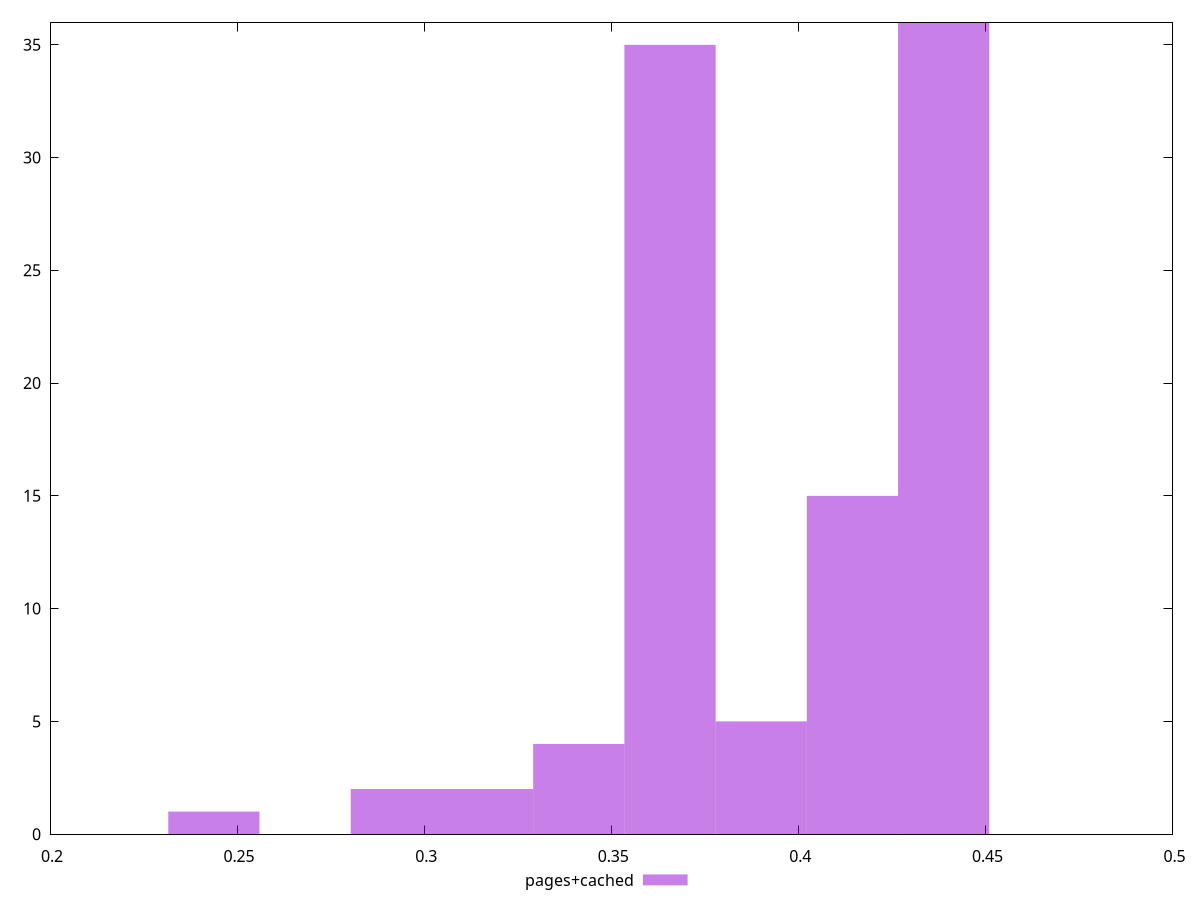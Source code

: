 $_pagesCached <<EOF
0.3900841743413089 5
0.36570391344497705 35
0.4144644352376407 15
0.29256313075598167 2
0.4388446961339725 36
0.3413236525486453 4
0.24380260896331804 1
0.31694339165231344 2
EOF
set key outside below
set terminal pngcairo
set output "report_00006_2020-11-02T20-21-41.718Z/max-potential-fid/pages+cached//hist.png"
set yrange [0:36]
set boxwidth 0.024380260896331805
set style fill transparent solid 0.5 noborder
plot $_pagesCached title "pages+cached" with boxes ,